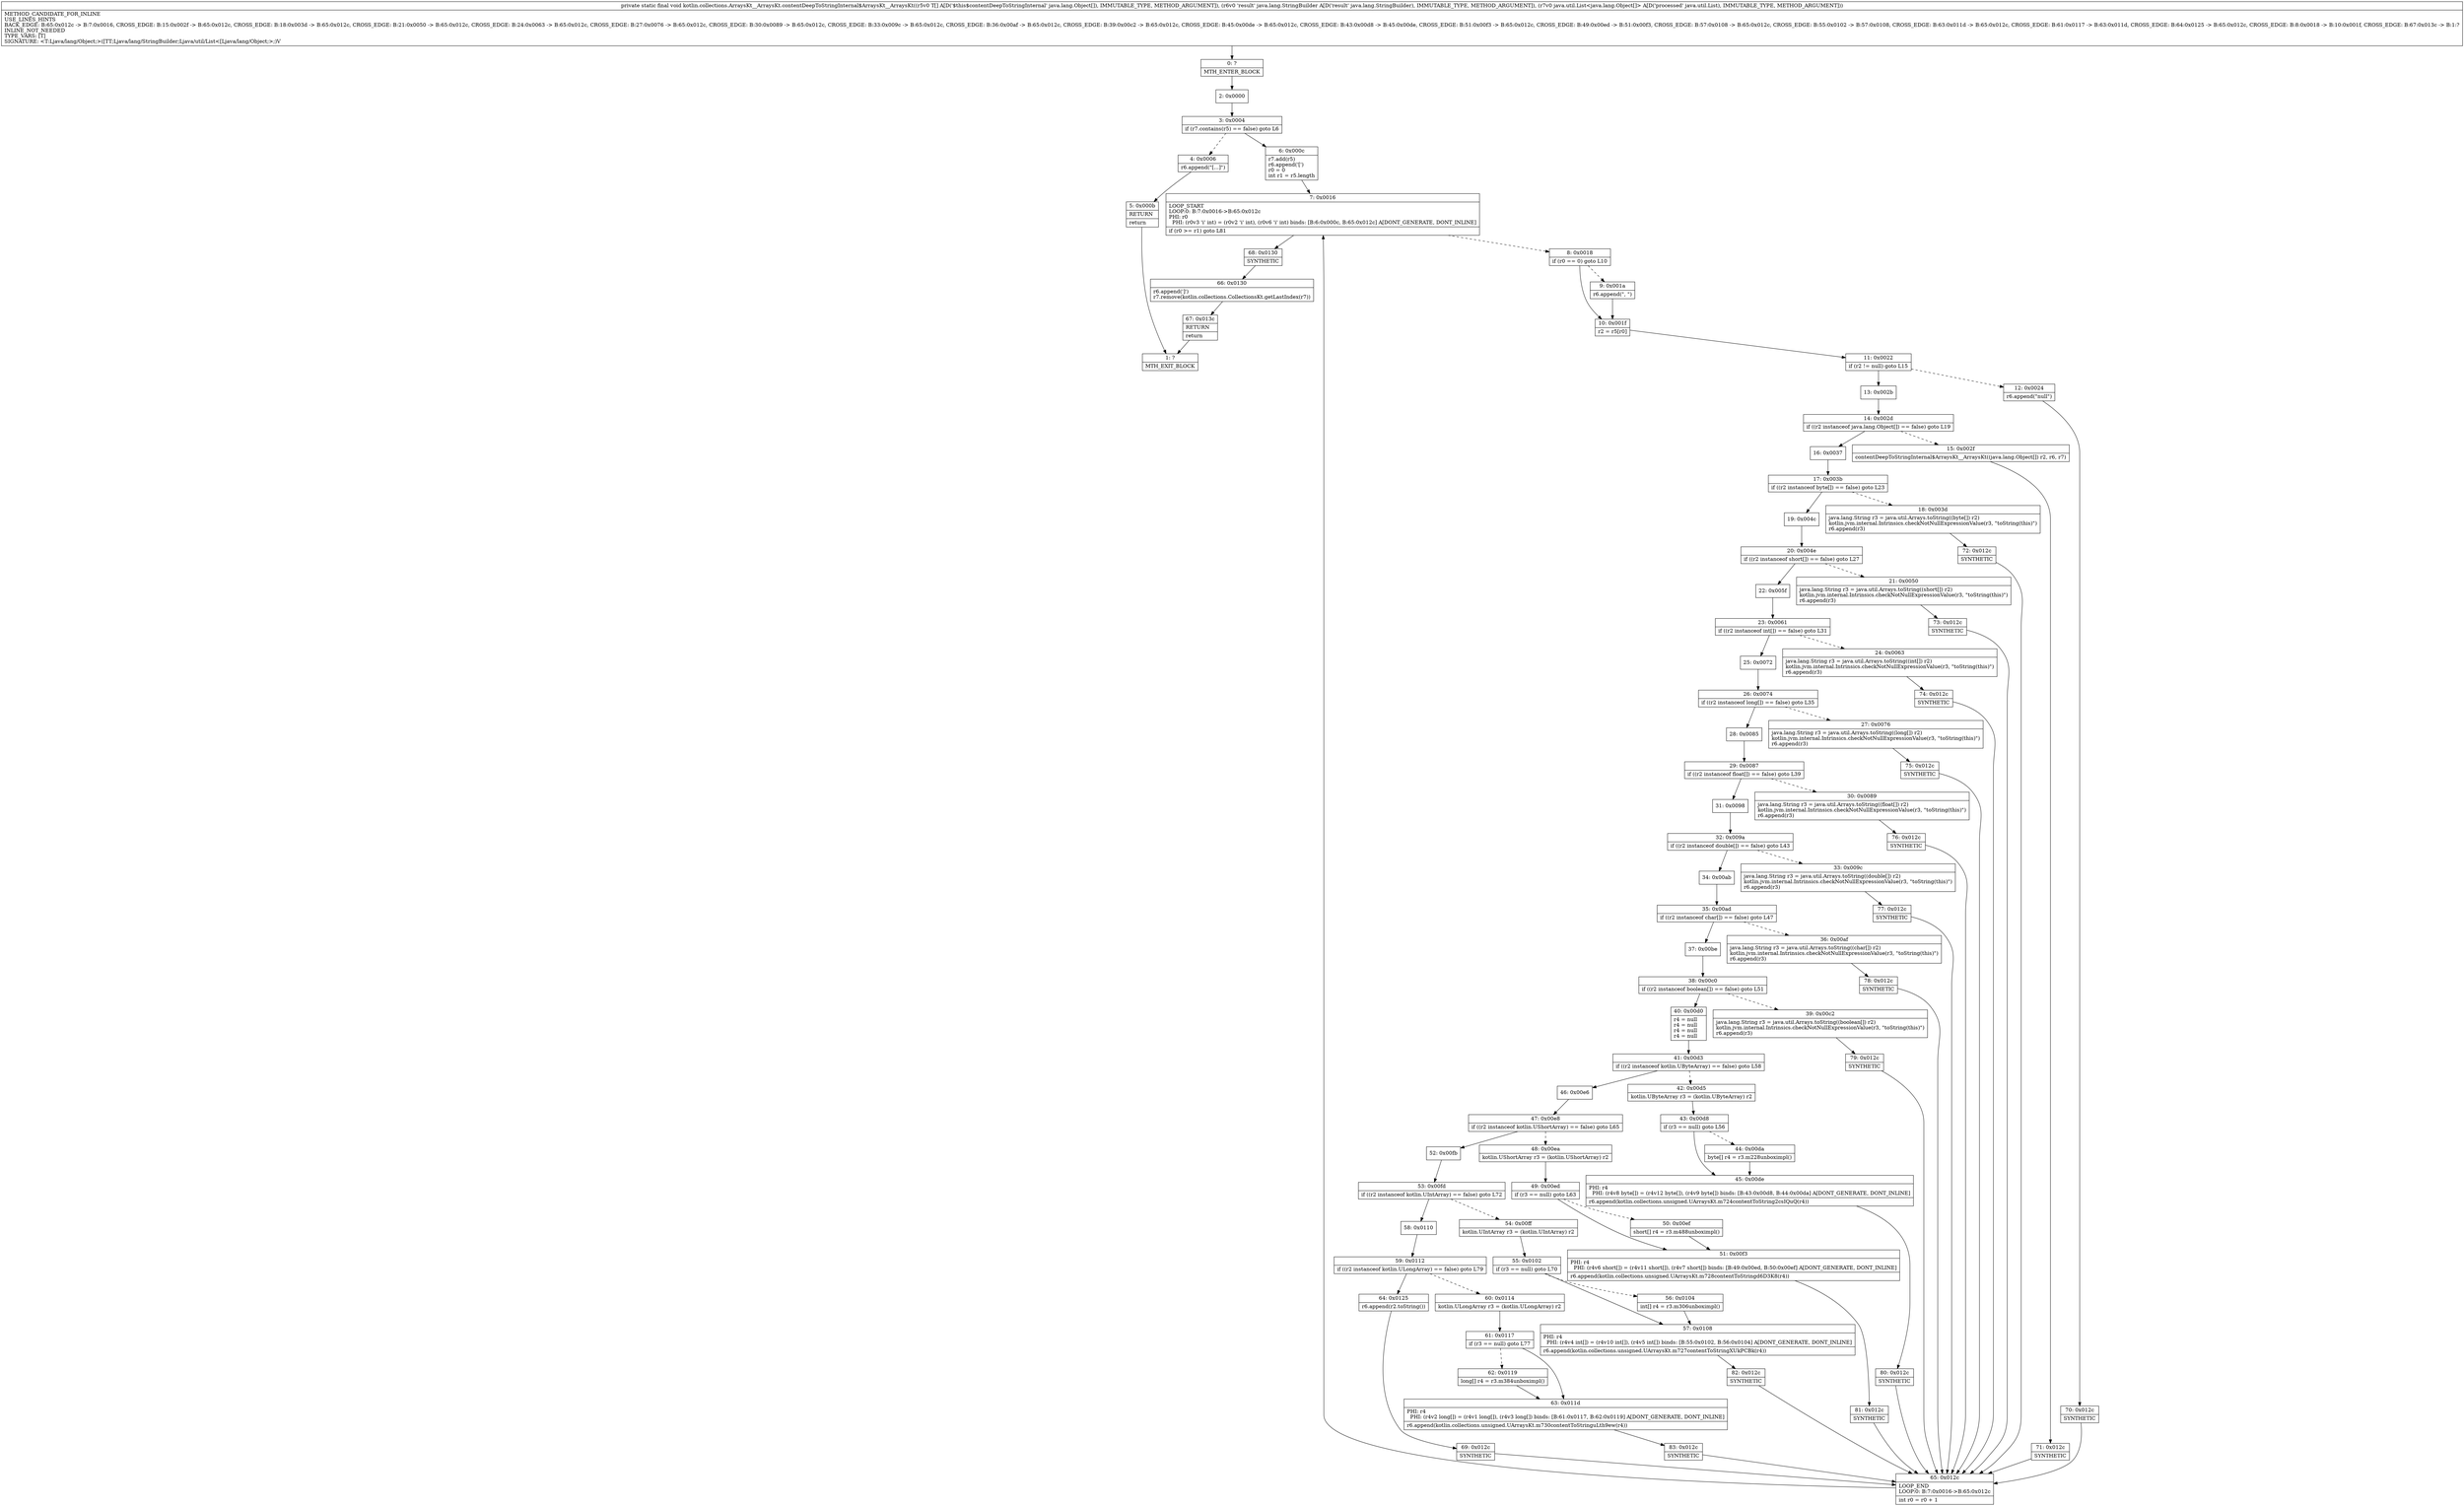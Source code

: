digraph "CFG forkotlin.collections.ArraysKt__ArraysKt.contentDeepToStringInternal$ArraysKt__ArraysKt([Ljava\/lang\/Object;Ljava\/lang\/StringBuilder;Ljava\/util\/List;)V" {
Node_0 [shape=record,label="{0\:\ ?|MTH_ENTER_BLOCK\l}"];
Node_2 [shape=record,label="{2\:\ 0x0000}"];
Node_3 [shape=record,label="{3\:\ 0x0004|if (r7.contains(r5) == false) goto L6\l}"];
Node_4 [shape=record,label="{4\:\ 0x0006|r6.append(\"[...]\")\l}"];
Node_5 [shape=record,label="{5\:\ 0x000b|RETURN\l|return\l}"];
Node_1 [shape=record,label="{1\:\ ?|MTH_EXIT_BLOCK\l}"];
Node_6 [shape=record,label="{6\:\ 0x000c|r7.add(r5)\lr6.append('[')\lr0 = 0\lint r1 = r5.length\l}"];
Node_7 [shape=record,label="{7\:\ 0x0016|LOOP_START\lLOOP:0: B:7:0x0016\-\>B:65:0x012c\lPHI: r0 \l  PHI: (r0v3 'i' int) = (r0v2 'i' int), (r0v6 'i' int) binds: [B:6:0x000c, B:65:0x012c] A[DONT_GENERATE, DONT_INLINE]\l|if (r0 \>= r1) goto L81\l}"];
Node_8 [shape=record,label="{8\:\ 0x0018|if (r0 == 0) goto L10\l}"];
Node_9 [shape=record,label="{9\:\ 0x001a|r6.append(\", \")\l}"];
Node_10 [shape=record,label="{10\:\ 0x001f|r2 = r5[r0]\l}"];
Node_11 [shape=record,label="{11\:\ 0x0022|if (r2 != null) goto L15\l}"];
Node_12 [shape=record,label="{12\:\ 0x0024|r6.append(\"null\")\l}"];
Node_70 [shape=record,label="{70\:\ 0x012c|SYNTHETIC\l}"];
Node_65 [shape=record,label="{65\:\ 0x012c|LOOP_END\lLOOP:0: B:7:0x0016\-\>B:65:0x012c\l|int r0 = r0 + 1\l}"];
Node_13 [shape=record,label="{13\:\ 0x002b}"];
Node_14 [shape=record,label="{14\:\ 0x002d|if ((r2 instanceof java.lang.Object[]) == false) goto L19\l}"];
Node_15 [shape=record,label="{15\:\ 0x002f|contentDeepToStringInternal$ArraysKt__ArraysKt((java.lang.Object[]) r2, r6, r7)\l}"];
Node_71 [shape=record,label="{71\:\ 0x012c|SYNTHETIC\l}"];
Node_16 [shape=record,label="{16\:\ 0x0037}"];
Node_17 [shape=record,label="{17\:\ 0x003b|if ((r2 instanceof byte[]) == false) goto L23\l}"];
Node_18 [shape=record,label="{18\:\ 0x003d|java.lang.String r3 = java.util.Arrays.toString((byte[]) r2)\lkotlin.jvm.internal.Intrinsics.checkNotNullExpressionValue(r3, \"toString(this)\")\lr6.append(r3)\l}"];
Node_72 [shape=record,label="{72\:\ 0x012c|SYNTHETIC\l}"];
Node_19 [shape=record,label="{19\:\ 0x004c}"];
Node_20 [shape=record,label="{20\:\ 0x004e|if ((r2 instanceof short[]) == false) goto L27\l}"];
Node_21 [shape=record,label="{21\:\ 0x0050|java.lang.String r3 = java.util.Arrays.toString((short[]) r2)\lkotlin.jvm.internal.Intrinsics.checkNotNullExpressionValue(r3, \"toString(this)\")\lr6.append(r3)\l}"];
Node_73 [shape=record,label="{73\:\ 0x012c|SYNTHETIC\l}"];
Node_22 [shape=record,label="{22\:\ 0x005f}"];
Node_23 [shape=record,label="{23\:\ 0x0061|if ((r2 instanceof int[]) == false) goto L31\l}"];
Node_24 [shape=record,label="{24\:\ 0x0063|java.lang.String r3 = java.util.Arrays.toString((int[]) r2)\lkotlin.jvm.internal.Intrinsics.checkNotNullExpressionValue(r3, \"toString(this)\")\lr6.append(r3)\l}"];
Node_74 [shape=record,label="{74\:\ 0x012c|SYNTHETIC\l}"];
Node_25 [shape=record,label="{25\:\ 0x0072}"];
Node_26 [shape=record,label="{26\:\ 0x0074|if ((r2 instanceof long[]) == false) goto L35\l}"];
Node_27 [shape=record,label="{27\:\ 0x0076|java.lang.String r3 = java.util.Arrays.toString((long[]) r2)\lkotlin.jvm.internal.Intrinsics.checkNotNullExpressionValue(r3, \"toString(this)\")\lr6.append(r3)\l}"];
Node_75 [shape=record,label="{75\:\ 0x012c|SYNTHETIC\l}"];
Node_28 [shape=record,label="{28\:\ 0x0085}"];
Node_29 [shape=record,label="{29\:\ 0x0087|if ((r2 instanceof float[]) == false) goto L39\l}"];
Node_30 [shape=record,label="{30\:\ 0x0089|java.lang.String r3 = java.util.Arrays.toString((float[]) r2)\lkotlin.jvm.internal.Intrinsics.checkNotNullExpressionValue(r3, \"toString(this)\")\lr6.append(r3)\l}"];
Node_76 [shape=record,label="{76\:\ 0x012c|SYNTHETIC\l}"];
Node_31 [shape=record,label="{31\:\ 0x0098}"];
Node_32 [shape=record,label="{32\:\ 0x009a|if ((r2 instanceof double[]) == false) goto L43\l}"];
Node_33 [shape=record,label="{33\:\ 0x009c|java.lang.String r3 = java.util.Arrays.toString((double[]) r2)\lkotlin.jvm.internal.Intrinsics.checkNotNullExpressionValue(r3, \"toString(this)\")\lr6.append(r3)\l}"];
Node_77 [shape=record,label="{77\:\ 0x012c|SYNTHETIC\l}"];
Node_34 [shape=record,label="{34\:\ 0x00ab}"];
Node_35 [shape=record,label="{35\:\ 0x00ad|if ((r2 instanceof char[]) == false) goto L47\l}"];
Node_36 [shape=record,label="{36\:\ 0x00af|java.lang.String r3 = java.util.Arrays.toString((char[]) r2)\lkotlin.jvm.internal.Intrinsics.checkNotNullExpressionValue(r3, \"toString(this)\")\lr6.append(r3)\l}"];
Node_78 [shape=record,label="{78\:\ 0x012c|SYNTHETIC\l}"];
Node_37 [shape=record,label="{37\:\ 0x00be}"];
Node_38 [shape=record,label="{38\:\ 0x00c0|if ((r2 instanceof boolean[]) == false) goto L51\l}"];
Node_39 [shape=record,label="{39\:\ 0x00c2|java.lang.String r3 = java.util.Arrays.toString((boolean[]) r2)\lkotlin.jvm.internal.Intrinsics.checkNotNullExpressionValue(r3, \"toString(this)\")\lr6.append(r3)\l}"];
Node_79 [shape=record,label="{79\:\ 0x012c|SYNTHETIC\l}"];
Node_40 [shape=record,label="{40\:\ 0x00d0|r4 = null\lr4 = null\lr4 = null\lr4 = null\l}"];
Node_41 [shape=record,label="{41\:\ 0x00d3|if ((r2 instanceof kotlin.UByteArray) == false) goto L58\l}"];
Node_42 [shape=record,label="{42\:\ 0x00d5|kotlin.UByteArray r3 = (kotlin.UByteArray) r2\l}"];
Node_43 [shape=record,label="{43\:\ 0x00d8|if (r3 == null) goto L56\l}"];
Node_44 [shape=record,label="{44\:\ 0x00da|byte[] r4 = r3.m228unboximpl()\l}"];
Node_45 [shape=record,label="{45\:\ 0x00de|PHI: r4 \l  PHI: (r4v8 byte[]) = (r4v12 byte[]), (r4v9 byte[]) binds: [B:43:0x00d8, B:44:0x00da] A[DONT_GENERATE, DONT_INLINE]\l|r6.append(kotlin.collections.unsigned.UArraysKt.m724contentToString2csIQuQ(r4))\l}"];
Node_80 [shape=record,label="{80\:\ 0x012c|SYNTHETIC\l}"];
Node_46 [shape=record,label="{46\:\ 0x00e6}"];
Node_47 [shape=record,label="{47\:\ 0x00e8|if ((r2 instanceof kotlin.UShortArray) == false) goto L65\l}"];
Node_48 [shape=record,label="{48\:\ 0x00ea|kotlin.UShortArray r3 = (kotlin.UShortArray) r2\l}"];
Node_49 [shape=record,label="{49\:\ 0x00ed|if (r3 == null) goto L63\l}"];
Node_50 [shape=record,label="{50\:\ 0x00ef|short[] r4 = r3.m488unboximpl()\l}"];
Node_51 [shape=record,label="{51\:\ 0x00f3|PHI: r4 \l  PHI: (r4v6 short[]) = (r4v11 short[]), (r4v7 short[]) binds: [B:49:0x00ed, B:50:0x00ef] A[DONT_GENERATE, DONT_INLINE]\l|r6.append(kotlin.collections.unsigned.UArraysKt.m728contentToStringd6D3K8(r4))\l}"];
Node_81 [shape=record,label="{81\:\ 0x012c|SYNTHETIC\l}"];
Node_52 [shape=record,label="{52\:\ 0x00fb}"];
Node_53 [shape=record,label="{53\:\ 0x00fd|if ((r2 instanceof kotlin.UIntArray) == false) goto L72\l}"];
Node_54 [shape=record,label="{54\:\ 0x00ff|kotlin.UIntArray r3 = (kotlin.UIntArray) r2\l}"];
Node_55 [shape=record,label="{55\:\ 0x0102|if (r3 == null) goto L70\l}"];
Node_56 [shape=record,label="{56\:\ 0x0104|int[] r4 = r3.m306unboximpl()\l}"];
Node_57 [shape=record,label="{57\:\ 0x0108|PHI: r4 \l  PHI: (r4v4 int[]) = (r4v10 int[]), (r4v5 int[]) binds: [B:55:0x0102, B:56:0x0104] A[DONT_GENERATE, DONT_INLINE]\l|r6.append(kotlin.collections.unsigned.UArraysKt.m727contentToStringXUkPCBk(r4))\l}"];
Node_82 [shape=record,label="{82\:\ 0x012c|SYNTHETIC\l}"];
Node_58 [shape=record,label="{58\:\ 0x0110}"];
Node_59 [shape=record,label="{59\:\ 0x0112|if ((r2 instanceof kotlin.ULongArray) == false) goto L79\l}"];
Node_60 [shape=record,label="{60\:\ 0x0114|kotlin.ULongArray r3 = (kotlin.ULongArray) r2\l}"];
Node_61 [shape=record,label="{61\:\ 0x0117|if (r3 == null) goto L77\l}"];
Node_62 [shape=record,label="{62\:\ 0x0119|long[] r4 = r3.m384unboximpl()\l}"];
Node_63 [shape=record,label="{63\:\ 0x011d|PHI: r4 \l  PHI: (r4v2 long[]) = (r4v1 long[]), (r4v3 long[]) binds: [B:61:0x0117, B:62:0x0119] A[DONT_GENERATE, DONT_INLINE]\l|r6.append(kotlin.collections.unsigned.UArraysKt.m730contentToStringuLth9ew(r4))\l}"];
Node_83 [shape=record,label="{83\:\ 0x012c|SYNTHETIC\l}"];
Node_64 [shape=record,label="{64\:\ 0x0125|r6.append(r2.toString())\l}"];
Node_69 [shape=record,label="{69\:\ 0x012c|SYNTHETIC\l}"];
Node_68 [shape=record,label="{68\:\ 0x0130|SYNTHETIC\l}"];
Node_66 [shape=record,label="{66\:\ 0x0130|r6.append(']')\lr7.remove(kotlin.collections.CollectionsKt.getLastIndex(r7))\l}"];
Node_67 [shape=record,label="{67\:\ 0x013c|RETURN\l|return\l}"];
MethodNode[shape=record,label="{private static final void kotlin.collections.ArraysKt__ArraysKt.contentDeepToStringInternal$ArraysKt__ArraysKt((r5v0 T[] A[D('$this$contentDeepToStringInternal' java.lang.Object[]), IMMUTABLE_TYPE, METHOD_ARGUMENT]), (r6v0 'result' java.lang.StringBuilder A[D('result' java.lang.StringBuilder), IMMUTABLE_TYPE, METHOD_ARGUMENT]), (r7v0 java.util.List\<java.lang.Object[]\> A[D('processed' java.util.List), IMMUTABLE_TYPE, METHOD_ARGUMENT]))  | METHOD_CANDIDATE_FOR_INLINE\lUSE_LINES_HINTS\lBACK_EDGE: B:65:0x012c \-\> B:7:0x0016, CROSS_EDGE: B:15:0x002f \-\> B:65:0x012c, CROSS_EDGE: B:18:0x003d \-\> B:65:0x012c, CROSS_EDGE: B:21:0x0050 \-\> B:65:0x012c, CROSS_EDGE: B:24:0x0063 \-\> B:65:0x012c, CROSS_EDGE: B:27:0x0076 \-\> B:65:0x012c, CROSS_EDGE: B:30:0x0089 \-\> B:65:0x012c, CROSS_EDGE: B:33:0x009c \-\> B:65:0x012c, CROSS_EDGE: B:36:0x00af \-\> B:65:0x012c, CROSS_EDGE: B:39:0x00c2 \-\> B:65:0x012c, CROSS_EDGE: B:45:0x00de \-\> B:65:0x012c, CROSS_EDGE: B:43:0x00d8 \-\> B:45:0x00de, CROSS_EDGE: B:51:0x00f3 \-\> B:65:0x012c, CROSS_EDGE: B:49:0x00ed \-\> B:51:0x00f3, CROSS_EDGE: B:57:0x0108 \-\> B:65:0x012c, CROSS_EDGE: B:55:0x0102 \-\> B:57:0x0108, CROSS_EDGE: B:63:0x011d \-\> B:65:0x012c, CROSS_EDGE: B:61:0x0117 \-\> B:63:0x011d, CROSS_EDGE: B:64:0x0125 \-\> B:65:0x012c, CROSS_EDGE: B:8:0x0018 \-\> B:10:0x001f, CROSS_EDGE: B:67:0x013c \-\> B:1:?\lINLINE_NOT_NEEDED\lTYPE_VARS: [T]\lSIGNATURE: \<T:Ljava\/lang\/Object;\>([TT;Ljava\/lang\/StringBuilder;Ljava\/util\/List\<[Ljava\/lang\/Object;\>;)V\l}"];
MethodNode -> Node_0;Node_0 -> Node_2;
Node_2 -> Node_3;
Node_3 -> Node_4[style=dashed];
Node_3 -> Node_6;
Node_4 -> Node_5;
Node_5 -> Node_1;
Node_6 -> Node_7;
Node_7 -> Node_8[style=dashed];
Node_7 -> Node_68;
Node_8 -> Node_9[style=dashed];
Node_8 -> Node_10;
Node_9 -> Node_10;
Node_10 -> Node_11;
Node_11 -> Node_12[style=dashed];
Node_11 -> Node_13;
Node_12 -> Node_70;
Node_70 -> Node_65;
Node_65 -> Node_7;
Node_13 -> Node_14;
Node_14 -> Node_15[style=dashed];
Node_14 -> Node_16;
Node_15 -> Node_71;
Node_71 -> Node_65;
Node_16 -> Node_17;
Node_17 -> Node_18[style=dashed];
Node_17 -> Node_19;
Node_18 -> Node_72;
Node_72 -> Node_65;
Node_19 -> Node_20;
Node_20 -> Node_21[style=dashed];
Node_20 -> Node_22;
Node_21 -> Node_73;
Node_73 -> Node_65;
Node_22 -> Node_23;
Node_23 -> Node_24[style=dashed];
Node_23 -> Node_25;
Node_24 -> Node_74;
Node_74 -> Node_65;
Node_25 -> Node_26;
Node_26 -> Node_27[style=dashed];
Node_26 -> Node_28;
Node_27 -> Node_75;
Node_75 -> Node_65;
Node_28 -> Node_29;
Node_29 -> Node_30[style=dashed];
Node_29 -> Node_31;
Node_30 -> Node_76;
Node_76 -> Node_65;
Node_31 -> Node_32;
Node_32 -> Node_33[style=dashed];
Node_32 -> Node_34;
Node_33 -> Node_77;
Node_77 -> Node_65;
Node_34 -> Node_35;
Node_35 -> Node_36[style=dashed];
Node_35 -> Node_37;
Node_36 -> Node_78;
Node_78 -> Node_65;
Node_37 -> Node_38;
Node_38 -> Node_39[style=dashed];
Node_38 -> Node_40;
Node_39 -> Node_79;
Node_79 -> Node_65;
Node_40 -> Node_41;
Node_41 -> Node_42[style=dashed];
Node_41 -> Node_46;
Node_42 -> Node_43;
Node_43 -> Node_44[style=dashed];
Node_43 -> Node_45;
Node_44 -> Node_45;
Node_45 -> Node_80;
Node_80 -> Node_65;
Node_46 -> Node_47;
Node_47 -> Node_48[style=dashed];
Node_47 -> Node_52;
Node_48 -> Node_49;
Node_49 -> Node_50[style=dashed];
Node_49 -> Node_51;
Node_50 -> Node_51;
Node_51 -> Node_81;
Node_81 -> Node_65;
Node_52 -> Node_53;
Node_53 -> Node_54[style=dashed];
Node_53 -> Node_58;
Node_54 -> Node_55;
Node_55 -> Node_56[style=dashed];
Node_55 -> Node_57;
Node_56 -> Node_57;
Node_57 -> Node_82;
Node_82 -> Node_65;
Node_58 -> Node_59;
Node_59 -> Node_60[style=dashed];
Node_59 -> Node_64;
Node_60 -> Node_61;
Node_61 -> Node_62[style=dashed];
Node_61 -> Node_63;
Node_62 -> Node_63;
Node_63 -> Node_83;
Node_83 -> Node_65;
Node_64 -> Node_69;
Node_69 -> Node_65;
Node_68 -> Node_66;
Node_66 -> Node_67;
Node_67 -> Node_1;
}

